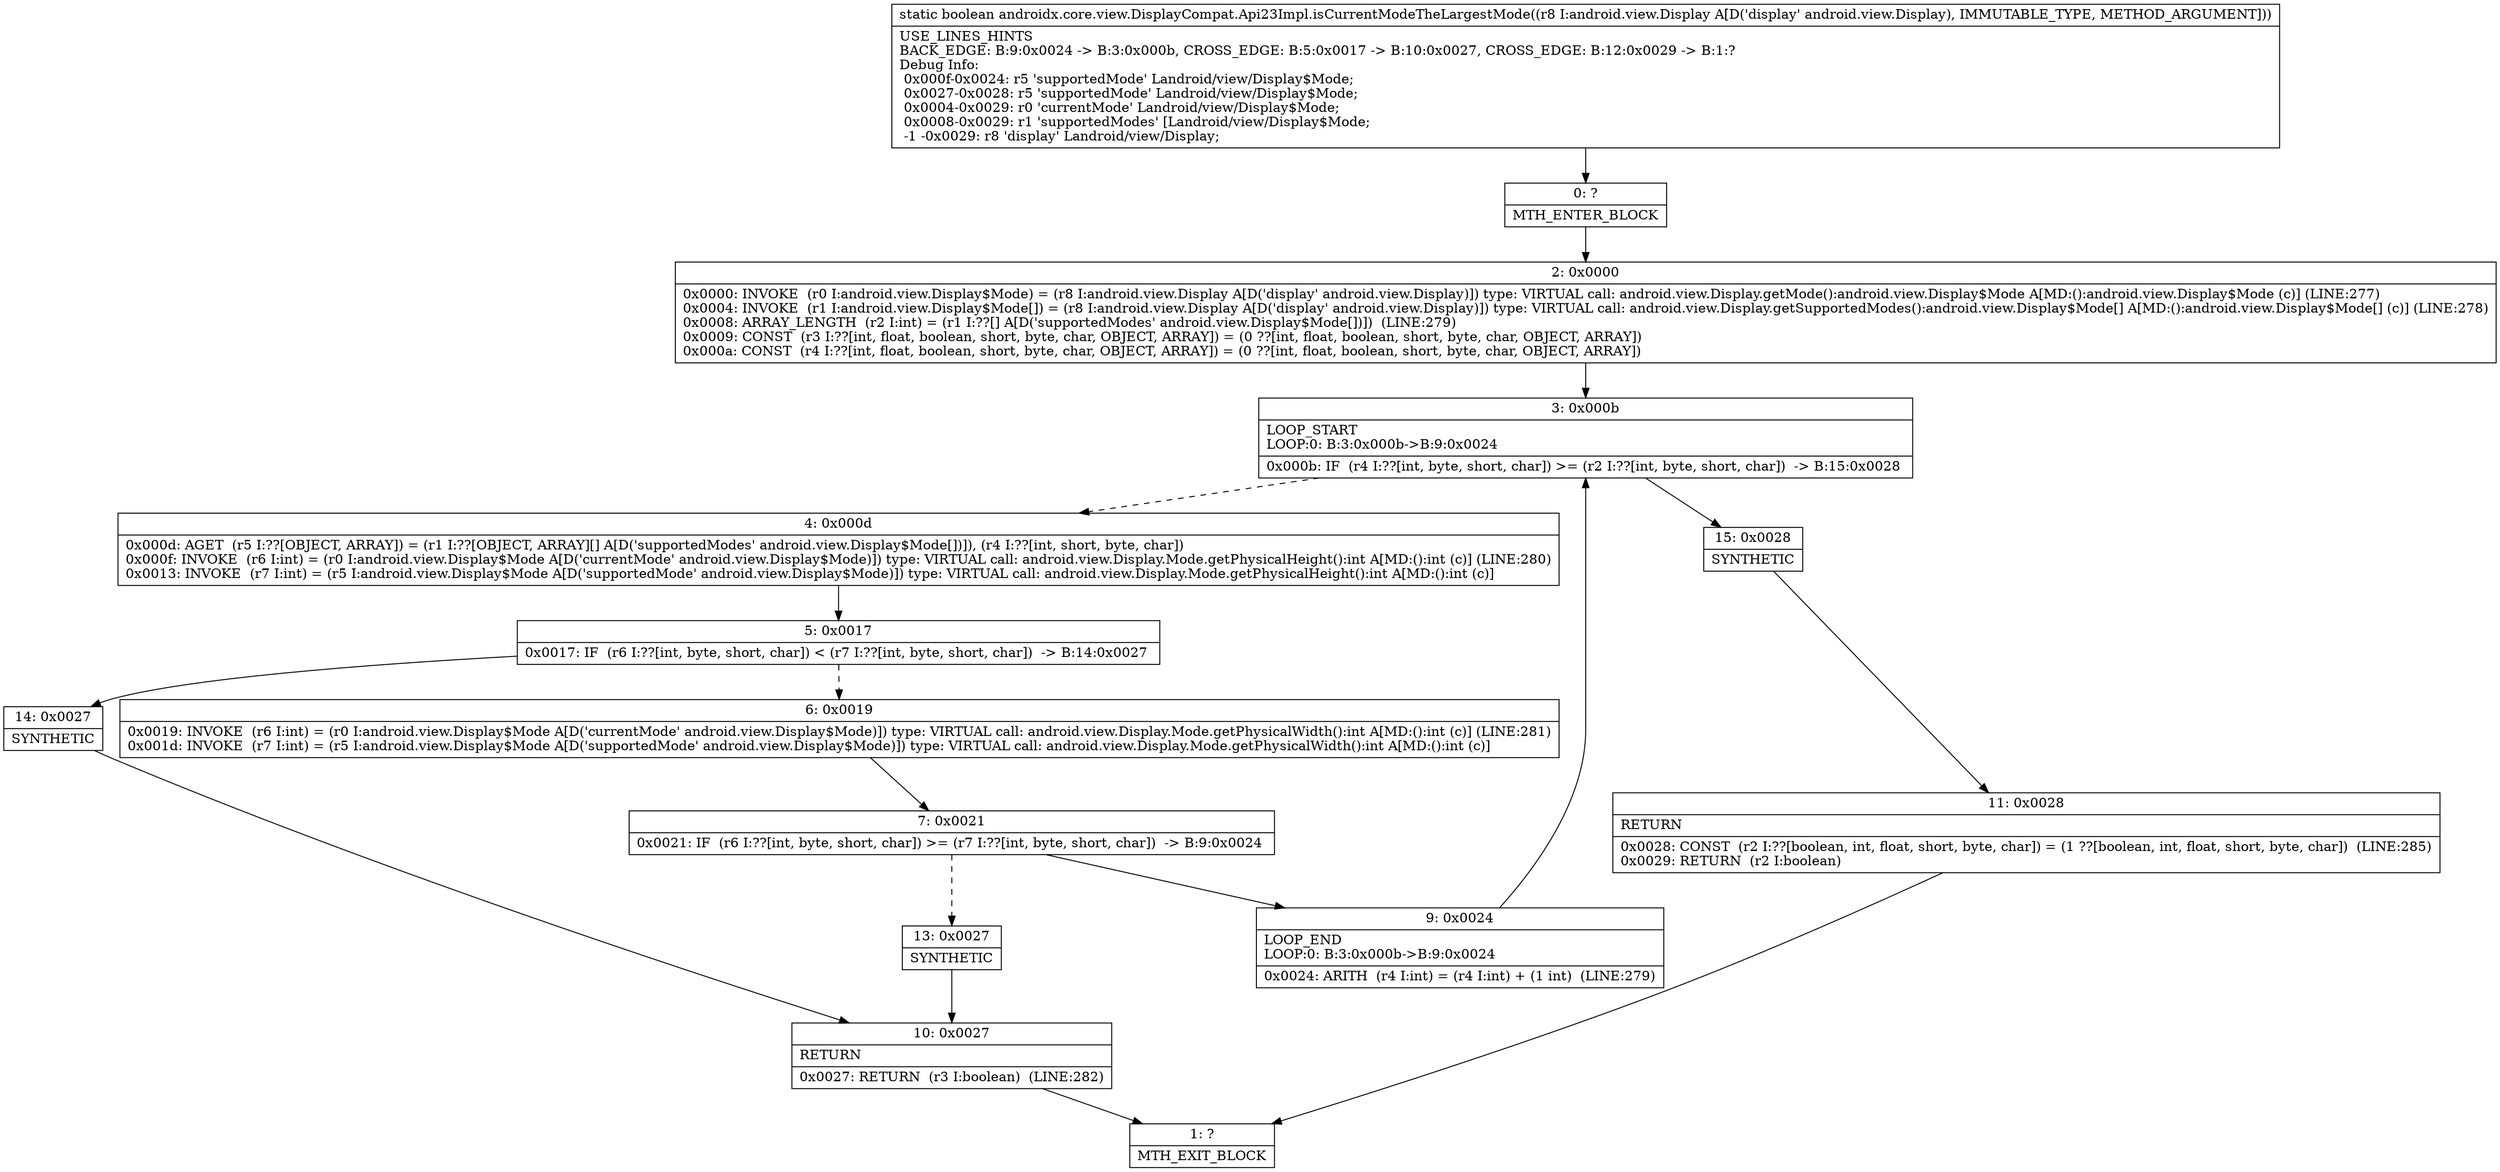digraph "CFG forandroidx.core.view.DisplayCompat.Api23Impl.isCurrentModeTheLargestMode(Landroid\/view\/Display;)Z" {
Node_0 [shape=record,label="{0\:\ ?|MTH_ENTER_BLOCK\l}"];
Node_2 [shape=record,label="{2\:\ 0x0000|0x0000: INVOKE  (r0 I:android.view.Display$Mode) = (r8 I:android.view.Display A[D('display' android.view.Display)]) type: VIRTUAL call: android.view.Display.getMode():android.view.Display$Mode A[MD:():android.view.Display$Mode (c)] (LINE:277)\l0x0004: INVOKE  (r1 I:android.view.Display$Mode[]) = (r8 I:android.view.Display A[D('display' android.view.Display)]) type: VIRTUAL call: android.view.Display.getSupportedModes():android.view.Display$Mode[] A[MD:():android.view.Display$Mode[] (c)] (LINE:278)\l0x0008: ARRAY_LENGTH  (r2 I:int) = (r1 I:??[] A[D('supportedModes' android.view.Display$Mode[])])  (LINE:279)\l0x0009: CONST  (r3 I:??[int, float, boolean, short, byte, char, OBJECT, ARRAY]) = (0 ??[int, float, boolean, short, byte, char, OBJECT, ARRAY]) \l0x000a: CONST  (r4 I:??[int, float, boolean, short, byte, char, OBJECT, ARRAY]) = (0 ??[int, float, boolean, short, byte, char, OBJECT, ARRAY]) \l}"];
Node_3 [shape=record,label="{3\:\ 0x000b|LOOP_START\lLOOP:0: B:3:0x000b\-\>B:9:0x0024\l|0x000b: IF  (r4 I:??[int, byte, short, char]) \>= (r2 I:??[int, byte, short, char])  \-\> B:15:0x0028 \l}"];
Node_4 [shape=record,label="{4\:\ 0x000d|0x000d: AGET  (r5 I:??[OBJECT, ARRAY]) = (r1 I:??[OBJECT, ARRAY][] A[D('supportedModes' android.view.Display$Mode[])]), (r4 I:??[int, short, byte, char]) \l0x000f: INVOKE  (r6 I:int) = (r0 I:android.view.Display$Mode A[D('currentMode' android.view.Display$Mode)]) type: VIRTUAL call: android.view.Display.Mode.getPhysicalHeight():int A[MD:():int (c)] (LINE:280)\l0x0013: INVOKE  (r7 I:int) = (r5 I:android.view.Display$Mode A[D('supportedMode' android.view.Display$Mode)]) type: VIRTUAL call: android.view.Display.Mode.getPhysicalHeight():int A[MD:():int (c)]\l}"];
Node_5 [shape=record,label="{5\:\ 0x0017|0x0017: IF  (r6 I:??[int, byte, short, char]) \< (r7 I:??[int, byte, short, char])  \-\> B:14:0x0027 \l}"];
Node_6 [shape=record,label="{6\:\ 0x0019|0x0019: INVOKE  (r6 I:int) = (r0 I:android.view.Display$Mode A[D('currentMode' android.view.Display$Mode)]) type: VIRTUAL call: android.view.Display.Mode.getPhysicalWidth():int A[MD:():int (c)] (LINE:281)\l0x001d: INVOKE  (r7 I:int) = (r5 I:android.view.Display$Mode A[D('supportedMode' android.view.Display$Mode)]) type: VIRTUAL call: android.view.Display.Mode.getPhysicalWidth():int A[MD:():int (c)]\l}"];
Node_7 [shape=record,label="{7\:\ 0x0021|0x0021: IF  (r6 I:??[int, byte, short, char]) \>= (r7 I:??[int, byte, short, char])  \-\> B:9:0x0024 \l}"];
Node_9 [shape=record,label="{9\:\ 0x0024|LOOP_END\lLOOP:0: B:3:0x000b\-\>B:9:0x0024\l|0x0024: ARITH  (r4 I:int) = (r4 I:int) + (1 int)  (LINE:279)\l}"];
Node_13 [shape=record,label="{13\:\ 0x0027|SYNTHETIC\l}"];
Node_10 [shape=record,label="{10\:\ 0x0027|RETURN\l|0x0027: RETURN  (r3 I:boolean)  (LINE:282)\l}"];
Node_1 [shape=record,label="{1\:\ ?|MTH_EXIT_BLOCK\l}"];
Node_14 [shape=record,label="{14\:\ 0x0027|SYNTHETIC\l}"];
Node_15 [shape=record,label="{15\:\ 0x0028|SYNTHETIC\l}"];
Node_11 [shape=record,label="{11\:\ 0x0028|RETURN\l|0x0028: CONST  (r2 I:??[boolean, int, float, short, byte, char]) = (1 ??[boolean, int, float, short, byte, char])  (LINE:285)\l0x0029: RETURN  (r2 I:boolean) \l}"];
MethodNode[shape=record,label="{static boolean androidx.core.view.DisplayCompat.Api23Impl.isCurrentModeTheLargestMode((r8 I:android.view.Display A[D('display' android.view.Display), IMMUTABLE_TYPE, METHOD_ARGUMENT]))  | USE_LINES_HINTS\lBACK_EDGE: B:9:0x0024 \-\> B:3:0x000b, CROSS_EDGE: B:5:0x0017 \-\> B:10:0x0027, CROSS_EDGE: B:12:0x0029 \-\> B:1:?\lDebug Info:\l  0x000f\-0x0024: r5 'supportedMode' Landroid\/view\/Display$Mode;\l  0x0027\-0x0028: r5 'supportedMode' Landroid\/view\/Display$Mode;\l  0x0004\-0x0029: r0 'currentMode' Landroid\/view\/Display$Mode;\l  0x0008\-0x0029: r1 'supportedModes' [Landroid\/view\/Display$Mode;\l  \-1 \-0x0029: r8 'display' Landroid\/view\/Display;\l}"];
MethodNode -> Node_0;Node_0 -> Node_2;
Node_2 -> Node_3;
Node_3 -> Node_4[style=dashed];
Node_3 -> Node_15;
Node_4 -> Node_5;
Node_5 -> Node_6[style=dashed];
Node_5 -> Node_14;
Node_6 -> Node_7;
Node_7 -> Node_9;
Node_7 -> Node_13[style=dashed];
Node_9 -> Node_3;
Node_13 -> Node_10;
Node_10 -> Node_1;
Node_14 -> Node_10;
Node_15 -> Node_11;
Node_11 -> Node_1;
}

